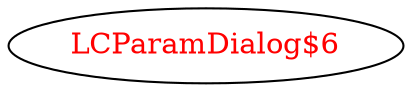 digraph dependencyGraph {
 concentrate=true;
 ranksep="2.0";
 rankdir="LR"; 
 splines="ortho";
"LCParamDialog$6" [fontcolor="red"];
}